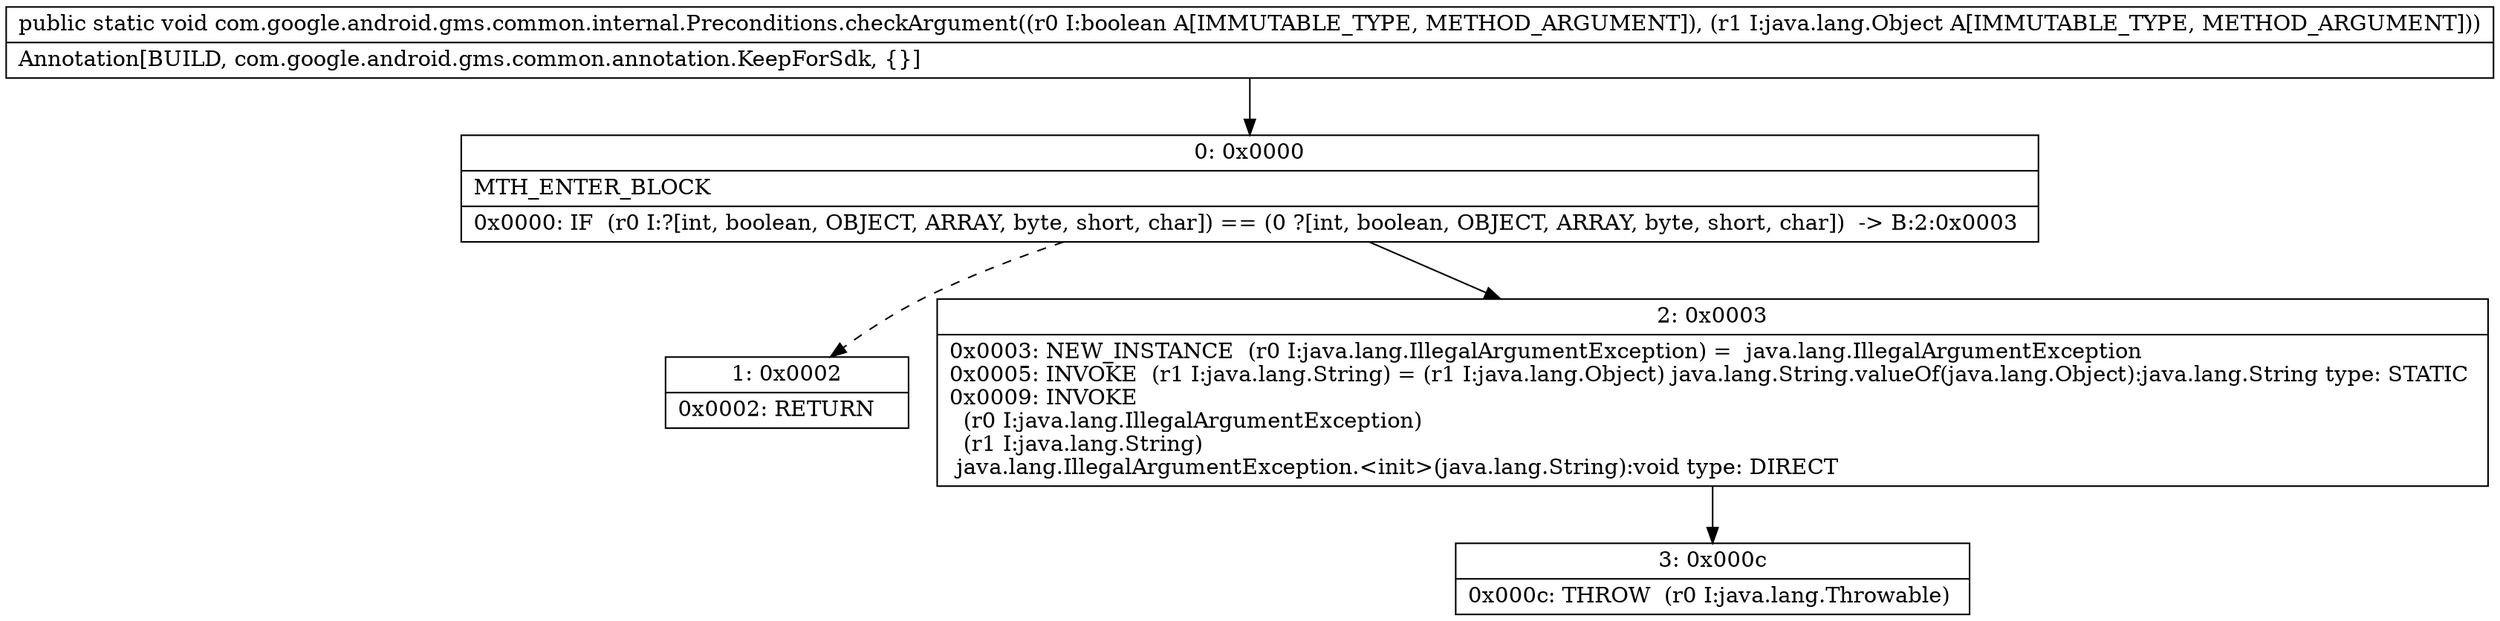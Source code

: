 digraph "CFG forcom.google.android.gms.common.internal.Preconditions.checkArgument(ZLjava\/lang\/Object;)V" {
Node_0 [shape=record,label="{0\:\ 0x0000|MTH_ENTER_BLOCK\l|0x0000: IF  (r0 I:?[int, boolean, OBJECT, ARRAY, byte, short, char]) == (0 ?[int, boolean, OBJECT, ARRAY, byte, short, char])  \-\> B:2:0x0003 \l}"];
Node_1 [shape=record,label="{1\:\ 0x0002|0x0002: RETURN   \l}"];
Node_2 [shape=record,label="{2\:\ 0x0003|0x0003: NEW_INSTANCE  (r0 I:java.lang.IllegalArgumentException) =  java.lang.IllegalArgumentException \l0x0005: INVOKE  (r1 I:java.lang.String) = (r1 I:java.lang.Object) java.lang.String.valueOf(java.lang.Object):java.lang.String type: STATIC \l0x0009: INVOKE  \l  (r0 I:java.lang.IllegalArgumentException)\l  (r1 I:java.lang.String)\l java.lang.IllegalArgumentException.\<init\>(java.lang.String):void type: DIRECT \l}"];
Node_3 [shape=record,label="{3\:\ 0x000c|0x000c: THROW  (r0 I:java.lang.Throwable) \l}"];
MethodNode[shape=record,label="{public static void com.google.android.gms.common.internal.Preconditions.checkArgument((r0 I:boolean A[IMMUTABLE_TYPE, METHOD_ARGUMENT]), (r1 I:java.lang.Object A[IMMUTABLE_TYPE, METHOD_ARGUMENT]))  | Annotation[BUILD, com.google.android.gms.common.annotation.KeepForSdk, \{\}]\l}"];
MethodNode -> Node_0;
Node_0 -> Node_1[style=dashed];
Node_0 -> Node_2;
Node_2 -> Node_3;
}

